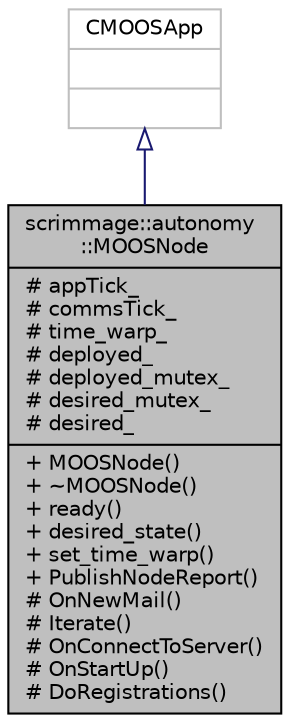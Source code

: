 digraph "scrimmage::autonomy::MOOSNode"
{
 // LATEX_PDF_SIZE
  edge [fontname="Helvetica",fontsize="10",labelfontname="Helvetica",labelfontsize="10"];
  node [fontname="Helvetica",fontsize="10",shape=record];
  Node1 [label="{scrimmage::autonomy\l::MOOSNode\n|# appTick_\l# commsTick_\l# time_warp_\l# deployed_\l# deployed_mutex_\l# desired_mutex_\l# desired_\l|+ MOOSNode()\l+ ~MOOSNode()\l+ ready()\l+ desired_state()\l+ set_time_warp()\l+ PublishNodeReport()\l# OnNewMail()\l# Iterate()\l# OnConnectToServer()\l# OnStartUp()\l# DoRegistrations()\l}",height=0.2,width=0.4,color="black", fillcolor="grey75", style="filled", fontcolor="black",tooltip=" "];
  Node2 -> Node1 [dir="back",color="midnightblue",fontsize="10",style="solid",arrowtail="onormal",fontname="Helvetica"];
  Node2 [label="{CMOOSApp\n||}",height=0.2,width=0.4,color="grey75", fillcolor="white", style="filled",tooltip=" "];
}
